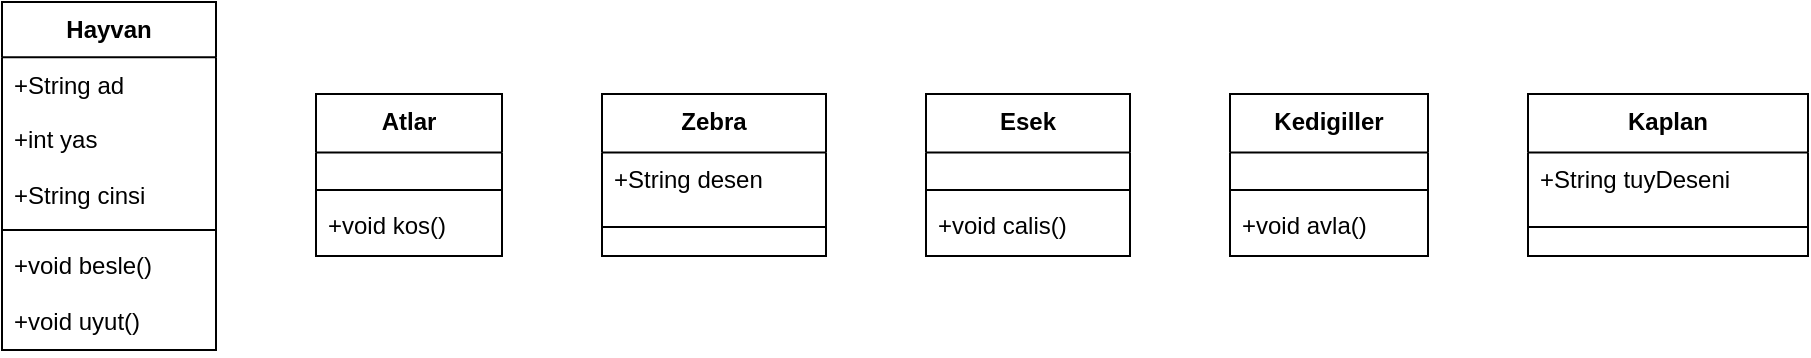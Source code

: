 <mxfile version="24.7.4">
  <diagram name="Sayfa -1" id="6WtBHSCzllv5_bmxqpF5">
    <mxGraphModel>
      <root>
        <mxCell id="0" />
        <mxCell id="1" parent="0" />
        <mxCell id="2" value="Hayvan" style="swimlane;fontStyle=1;align=center;verticalAlign=top;childLayout=stackLayout;horizontal=1;startSize=27.591;horizontalStack=0;resizeParent=1;resizeParentMax=0;resizeLast=0;collapsible=0;marginBottom=0;" vertex="1" parent="1">
          <mxGeometry x="8" y="8" width="107" height="174" as="geometry" />
        </mxCell>
        <mxCell id="3" value="+String ad" style="text;strokeColor=none;fillColor=none;align=left;verticalAlign=top;spacingLeft=4;spacingRight=4;overflow=hidden;rotatable=0;points=[[0,0.5],[1,0.5]];portConstraint=eastwest;" vertex="1" parent="2">
          <mxGeometry y="28" width="107" height="28" as="geometry" />
        </mxCell>
        <mxCell id="4" value="+int yas" style="text;strokeColor=none;fillColor=none;align=left;verticalAlign=top;spacingLeft=4;spacingRight=4;overflow=hidden;rotatable=0;points=[[0,0.5],[1,0.5]];portConstraint=eastwest;" vertex="1" parent="2">
          <mxGeometry y="55" width="107" height="28" as="geometry" />
        </mxCell>
        <mxCell id="5" value="+String cinsi" style="text;strokeColor=none;fillColor=none;align=left;verticalAlign=top;spacingLeft=4;spacingRight=4;overflow=hidden;rotatable=0;points=[[0,0.5],[1,0.5]];portConstraint=eastwest;" vertex="1" parent="2">
          <mxGeometry y="83" width="107" height="28" as="geometry" />
        </mxCell>
        <mxCell id="6" style="line;strokeWidth=1;fillColor=none;align=left;verticalAlign=middle;spacingTop=-1;spacingLeft=3;spacingRight=3;rotatable=0;labelPosition=right;points=[];portConstraint=eastwest;strokeColor=inherit;" vertex="1" parent="2">
          <mxGeometry y="110" width="107" height="8" as="geometry" />
        </mxCell>
        <mxCell id="7" value="+void besle()" style="text;strokeColor=none;fillColor=none;align=left;verticalAlign=top;spacingLeft=4;spacingRight=4;overflow=hidden;rotatable=0;points=[[0,0.5],[1,0.5]];portConstraint=eastwest;" vertex="1" parent="2">
          <mxGeometry y="118" width="107" height="28" as="geometry" />
        </mxCell>
        <mxCell id="8" value="+void uyut()" style="text;strokeColor=none;fillColor=none;align=left;verticalAlign=top;spacingLeft=4;spacingRight=4;overflow=hidden;rotatable=0;points=[[0,0.5],[1,0.5]];portConstraint=eastwest;" vertex="1" parent="2">
          <mxGeometry y="146" width="107" height="28" as="geometry" />
        </mxCell>
        <mxCell id="9" value="Atlar" style="swimlane;fontStyle=1;align=center;verticalAlign=top;childLayout=stackLayout;horizontal=1;startSize=29.273;horizontalStack=0;resizeParent=1;resizeParentMax=0;resizeLast=0;collapsible=0;marginBottom=0;" vertex="1" parent="1">
          <mxGeometry x="165" y="54" width="93" height="81" as="geometry" />
        </mxCell>
        <mxCell id="10" style="line;strokeWidth=1;fillColor=none;align=left;verticalAlign=middle;spacingTop=-1;spacingLeft=3;spacingRight=3;rotatable=0;labelPosition=right;points=[];portConstraint=eastwest;strokeColor=inherit;" vertex="1" parent="9">
          <mxGeometry y="44" width="93" height="8" as="geometry" />
        </mxCell>
        <mxCell id="11" value="+void kos()" style="text;strokeColor=none;fillColor=none;align=left;verticalAlign=top;spacingLeft=4;spacingRight=4;overflow=hidden;rotatable=0;points=[[0,0.5],[1,0.5]];portConstraint=eastwest;" vertex="1" parent="9">
          <mxGeometry y="52" width="93" height="29" as="geometry" />
        </mxCell>
        <mxCell id="12" value="Zebra" style="swimlane;fontStyle=1;align=center;verticalAlign=top;childLayout=stackLayout;horizontal=1;startSize=29.273;horizontalStack=0;resizeParent=1;resizeParentMax=0;resizeLast=0;collapsible=0;marginBottom=0;" vertex="1" parent="1">
          <mxGeometry x="308" y="54" width="112" height="81" as="geometry" />
        </mxCell>
        <mxCell id="13" value="+String desen" style="text;strokeColor=none;fillColor=none;align=left;verticalAlign=top;spacingLeft=4;spacingRight=4;overflow=hidden;rotatable=0;points=[[0,0.5],[1,0.5]];portConstraint=eastwest;" vertex="1" parent="12">
          <mxGeometry y="29" width="112" height="29" as="geometry" />
        </mxCell>
        <mxCell id="14" style="line;strokeWidth=1;fillColor=none;align=left;verticalAlign=middle;spacingTop=-1;spacingLeft=3;spacingRight=3;rotatable=0;labelPosition=right;points=[];portConstraint=eastwest;strokeColor=inherit;" vertex="1" parent="12">
          <mxGeometry y="59" width="112" height="15" as="geometry" />
        </mxCell>
        <mxCell id="15" value="Esek" style="swimlane;fontStyle=1;align=center;verticalAlign=top;childLayout=stackLayout;horizontal=1;startSize=29.273;horizontalStack=0;resizeParent=1;resizeParentMax=0;resizeLast=0;collapsible=0;marginBottom=0;" vertex="1" parent="1">
          <mxGeometry x="470" y="54" width="102" height="81" as="geometry" />
        </mxCell>
        <mxCell id="16" style="line;strokeWidth=1;fillColor=none;align=left;verticalAlign=middle;spacingTop=-1;spacingLeft=3;spacingRight=3;rotatable=0;labelPosition=right;points=[];portConstraint=eastwest;strokeColor=inherit;" vertex="1" parent="15">
          <mxGeometry y="44" width="102" height="8" as="geometry" />
        </mxCell>
        <mxCell id="17" value="+void calis()" style="text;strokeColor=none;fillColor=none;align=left;verticalAlign=top;spacingLeft=4;spacingRight=4;overflow=hidden;rotatable=0;points=[[0,0.5],[1,0.5]];portConstraint=eastwest;" vertex="1" parent="15">
          <mxGeometry y="52" width="102" height="29" as="geometry" />
        </mxCell>
        <mxCell id="18" value="Kedigiller" style="swimlane;fontStyle=1;align=center;verticalAlign=top;childLayout=stackLayout;horizontal=1;startSize=29.273;horizontalStack=0;resizeParent=1;resizeParentMax=0;resizeLast=0;collapsible=0;marginBottom=0;" vertex="1" parent="1">
          <mxGeometry x="622" y="54" width="99" height="81" as="geometry" />
        </mxCell>
        <mxCell id="19" style="line;strokeWidth=1;fillColor=none;align=left;verticalAlign=middle;spacingTop=-1;spacingLeft=3;spacingRight=3;rotatable=0;labelPosition=right;points=[];portConstraint=eastwest;strokeColor=inherit;" vertex="1" parent="18">
          <mxGeometry y="44" width="99" height="8" as="geometry" />
        </mxCell>
        <mxCell id="20" value="+void avla()" style="text;strokeColor=none;fillColor=none;align=left;verticalAlign=top;spacingLeft=4;spacingRight=4;overflow=hidden;rotatable=0;points=[[0,0.5],[1,0.5]];portConstraint=eastwest;" vertex="1" parent="18">
          <mxGeometry y="52" width="99" height="29" as="geometry" />
        </mxCell>
        <mxCell id="21" value="Kaplan" style="swimlane;fontStyle=1;align=center;verticalAlign=top;childLayout=stackLayout;horizontal=1;startSize=29.273;horizontalStack=0;resizeParent=1;resizeParentMax=0;resizeLast=0;collapsible=0;marginBottom=0;" vertex="1" parent="1">
          <mxGeometry x="771" y="54" width="140" height="81" as="geometry" />
        </mxCell>
        <mxCell id="22" value="+String tuyDeseni" style="text;strokeColor=none;fillColor=none;align=left;verticalAlign=top;spacingLeft=4;spacingRight=4;overflow=hidden;rotatable=0;points=[[0,0.5],[1,0.5]];portConstraint=eastwest;" vertex="1" parent="21">
          <mxGeometry y="29" width="140" height="29" as="geometry" />
        </mxCell>
        <mxCell id="23" style="line;strokeWidth=1;fillColor=none;align=left;verticalAlign=middle;spacingTop=-1;spacingLeft=3;spacingRight=3;rotatable=0;labelPosition=right;points=[];portConstraint=eastwest;strokeColor=inherit;" vertex="1" parent="21">
          <mxGeometry y="59" width="140" height="15" as="geometry" />
        </mxCell>
      </root>
    </mxGraphModel>
  </diagram>
</mxfile>
